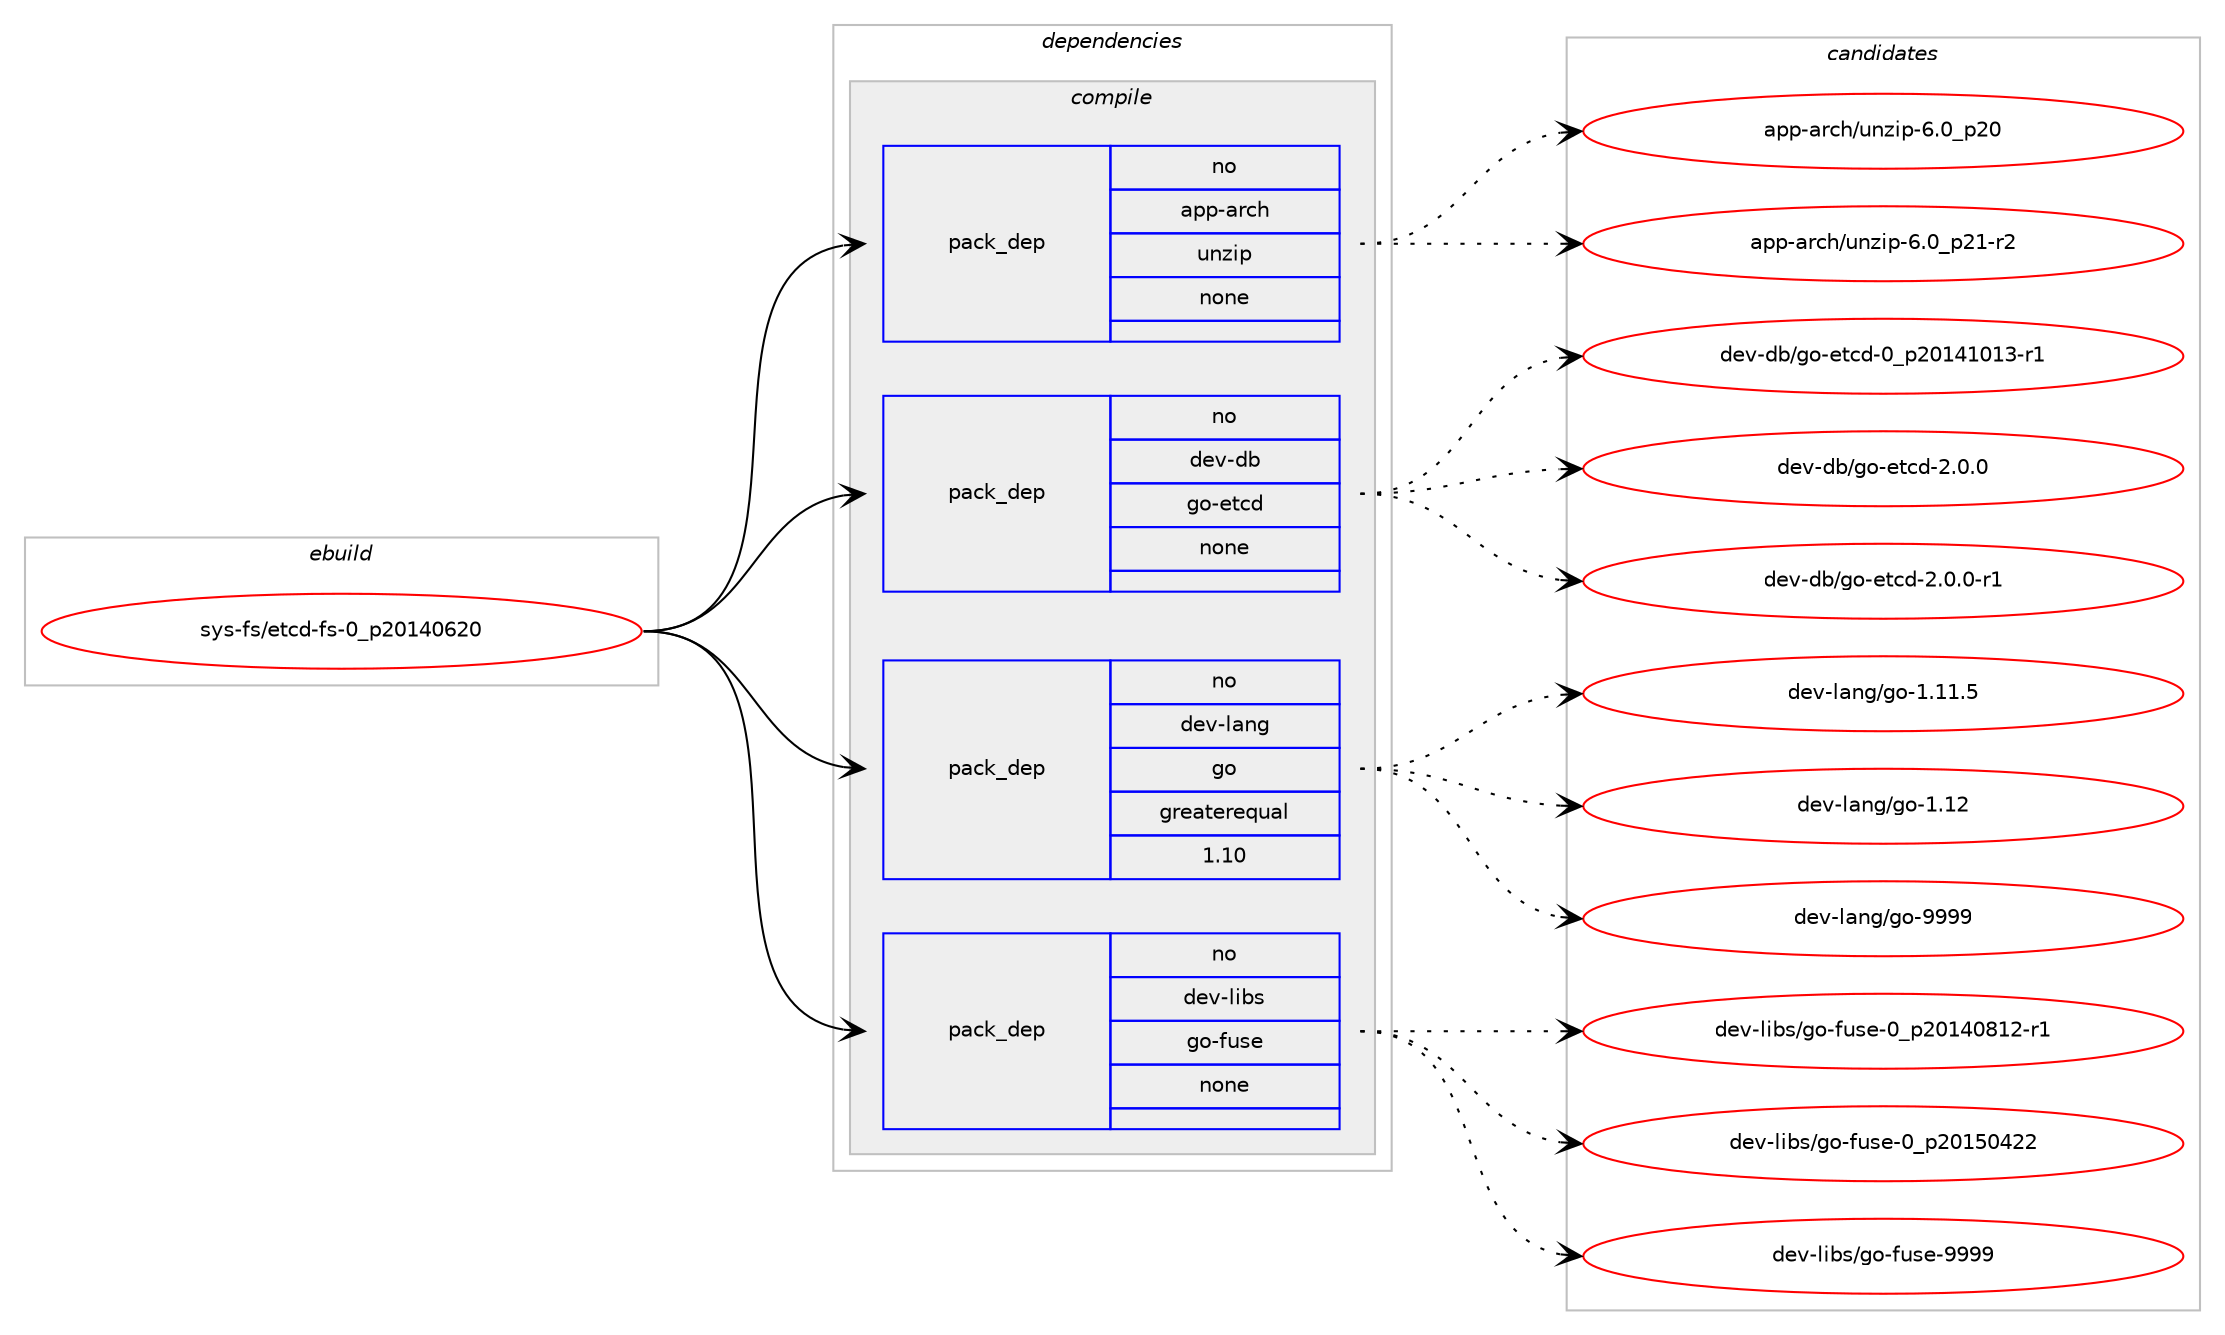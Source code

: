 digraph prolog {

# *************
# Graph options
# *************

newrank=true;
concentrate=true;
compound=true;
graph [rankdir=LR,fontname=Helvetica,fontsize=10,ranksep=1.5];#, ranksep=2.5, nodesep=0.2];
edge  [arrowhead=vee];
node  [fontname=Helvetica,fontsize=10];

# **********
# The ebuild
# **********

subgraph cluster_leftcol {
color=gray;
rank=same;
label=<<i>ebuild</i>>;
id [label="sys-fs/etcd-fs-0_p20140620", color=red, width=4, href="../sys-fs/etcd-fs-0_p20140620.svg"];
}

# ****************
# The dependencies
# ****************

subgraph cluster_midcol {
color=gray;
label=<<i>dependencies</i>>;
subgraph cluster_compile {
fillcolor="#eeeeee";
style=filled;
label=<<i>compile</i>>;
subgraph pack1242936 {
dependency1732020 [label=<<TABLE BORDER="0" CELLBORDER="1" CELLSPACING="0" CELLPADDING="4" WIDTH="220"><TR><TD ROWSPAN="6" CELLPADDING="30">pack_dep</TD></TR><TR><TD WIDTH="110">no</TD></TR><TR><TD>app-arch</TD></TR><TR><TD>unzip</TD></TR><TR><TD>none</TD></TR><TR><TD></TD></TR></TABLE>>, shape=none, color=blue];
}
id:e -> dependency1732020:w [weight=20,style="solid",arrowhead="vee"];
subgraph pack1242937 {
dependency1732021 [label=<<TABLE BORDER="0" CELLBORDER="1" CELLSPACING="0" CELLPADDING="4" WIDTH="220"><TR><TD ROWSPAN="6" CELLPADDING="30">pack_dep</TD></TR><TR><TD WIDTH="110">no</TD></TR><TR><TD>dev-db</TD></TR><TR><TD>go-etcd</TD></TR><TR><TD>none</TD></TR><TR><TD></TD></TR></TABLE>>, shape=none, color=blue];
}
id:e -> dependency1732021:w [weight=20,style="solid",arrowhead="vee"];
subgraph pack1242938 {
dependency1732022 [label=<<TABLE BORDER="0" CELLBORDER="1" CELLSPACING="0" CELLPADDING="4" WIDTH="220"><TR><TD ROWSPAN="6" CELLPADDING="30">pack_dep</TD></TR><TR><TD WIDTH="110">no</TD></TR><TR><TD>dev-lang</TD></TR><TR><TD>go</TD></TR><TR><TD>greaterequal</TD></TR><TR><TD>1.10</TD></TR></TABLE>>, shape=none, color=blue];
}
id:e -> dependency1732022:w [weight=20,style="solid",arrowhead="vee"];
subgraph pack1242939 {
dependency1732023 [label=<<TABLE BORDER="0" CELLBORDER="1" CELLSPACING="0" CELLPADDING="4" WIDTH="220"><TR><TD ROWSPAN="6" CELLPADDING="30">pack_dep</TD></TR><TR><TD WIDTH="110">no</TD></TR><TR><TD>dev-libs</TD></TR><TR><TD>go-fuse</TD></TR><TR><TD>none</TD></TR><TR><TD></TD></TR></TABLE>>, shape=none, color=blue];
}
id:e -> dependency1732023:w [weight=20,style="solid",arrowhead="vee"];
}
subgraph cluster_compileandrun {
fillcolor="#eeeeee";
style=filled;
label=<<i>compile and run</i>>;
}
subgraph cluster_run {
fillcolor="#eeeeee";
style=filled;
label=<<i>run</i>>;
}
}

# **************
# The candidates
# **************

subgraph cluster_choices {
rank=same;
color=gray;
label=<<i>candidates</i>>;

subgraph choice1242936 {
color=black;
nodesep=1;
choice971121124597114991044711711012210511245544648951125048 [label="app-arch/unzip-6.0_p20", color=red, width=4,href="../app-arch/unzip-6.0_p20.svg"];
choice9711211245971149910447117110122105112455446489511250494511450 [label="app-arch/unzip-6.0_p21-r2", color=red, width=4,href="../app-arch/unzip-6.0_p21-r2.svg"];
dependency1732020:e -> choice971121124597114991044711711012210511245544648951125048:w [style=dotted,weight="100"];
dependency1732020:e -> choice9711211245971149910447117110122105112455446489511250494511450:w [style=dotted,weight="100"];
}
subgraph choice1242937 {
color=black;
nodesep=1;
choice100101118451009847103111451011169910045489511250484952494849514511449 [label="dev-db/go-etcd-0_p20141013-r1", color=red, width=4,href="../dev-db/go-etcd-0_p20141013-r1.svg"];
choice1001011184510098471031114510111699100455046484648 [label="dev-db/go-etcd-2.0.0", color=red, width=4,href="../dev-db/go-etcd-2.0.0.svg"];
choice10010111845100984710311145101116991004550464846484511449 [label="dev-db/go-etcd-2.0.0-r1", color=red, width=4,href="../dev-db/go-etcd-2.0.0-r1.svg"];
dependency1732021:e -> choice100101118451009847103111451011169910045489511250484952494849514511449:w [style=dotted,weight="100"];
dependency1732021:e -> choice1001011184510098471031114510111699100455046484648:w [style=dotted,weight="100"];
dependency1732021:e -> choice10010111845100984710311145101116991004550464846484511449:w [style=dotted,weight="100"];
}
subgraph choice1242938 {
color=black;
nodesep=1;
choice10010111845108971101034710311145494649494653 [label="dev-lang/go-1.11.5", color=red, width=4,href="../dev-lang/go-1.11.5.svg"];
choice1001011184510897110103471031114549464950 [label="dev-lang/go-1.12", color=red, width=4,href="../dev-lang/go-1.12.svg"];
choice1001011184510897110103471031114557575757 [label="dev-lang/go-9999", color=red, width=4,href="../dev-lang/go-9999.svg"];
dependency1732022:e -> choice10010111845108971101034710311145494649494653:w [style=dotted,weight="100"];
dependency1732022:e -> choice1001011184510897110103471031114549464950:w [style=dotted,weight="100"];
dependency1732022:e -> choice1001011184510897110103471031114557575757:w [style=dotted,weight="100"];
}
subgraph choice1242939 {
color=black;
nodesep=1;
choice1001011184510810598115471031114510211711510145489511250484952485649504511449 [label="dev-libs/go-fuse-0_p20140812-r1", color=red, width=4,href="../dev-libs/go-fuse-0_p20140812-r1.svg"];
choice100101118451081059811547103111451021171151014548951125048495348525050 [label="dev-libs/go-fuse-0_p20150422", color=red, width=4,href="../dev-libs/go-fuse-0_p20150422.svg"];
choice100101118451081059811547103111451021171151014557575757 [label="dev-libs/go-fuse-9999", color=red, width=4,href="../dev-libs/go-fuse-9999.svg"];
dependency1732023:e -> choice1001011184510810598115471031114510211711510145489511250484952485649504511449:w [style=dotted,weight="100"];
dependency1732023:e -> choice100101118451081059811547103111451021171151014548951125048495348525050:w [style=dotted,weight="100"];
dependency1732023:e -> choice100101118451081059811547103111451021171151014557575757:w [style=dotted,weight="100"];
}
}

}
